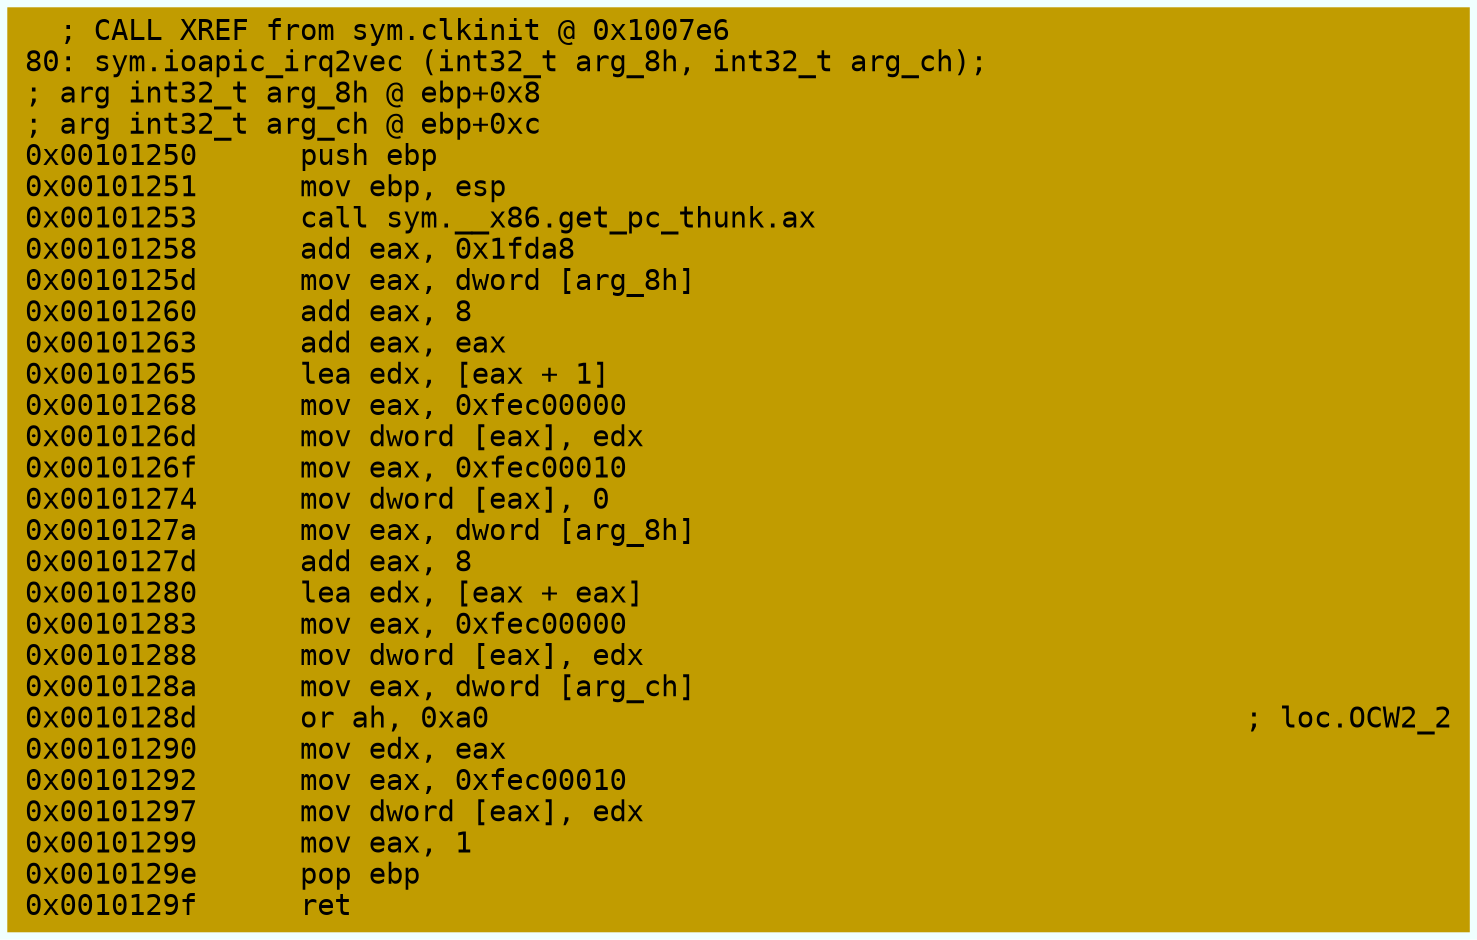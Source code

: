 digraph code {
	graph [bgcolor=azure fontsize=8 fontname="Courier" splines="ortho"];
	node [fillcolor=gray style=filled shape=box];
	edge [arrowhead="normal"];
	"0x00101250" [URL="sym.ioapic_irq2vec/0x00101250", fillcolor="#c19c00",color="#c19c00", fontname="Courier",label="  ; CALL XREF from sym.clkinit @ 0x1007e6\l80: sym.ioapic_irq2vec (int32_t arg_8h, int32_t arg_ch);\l; arg int32_t arg_8h @ ebp+0x8\l; arg int32_t arg_ch @ ebp+0xc\l0x00101250      push ebp\l0x00101251      mov ebp, esp\l0x00101253      call sym.__x86.get_pc_thunk.ax\l0x00101258      add eax, 0x1fda8\l0x0010125d      mov eax, dword [arg_8h]\l0x00101260      add eax, 8\l0x00101263      add eax, eax\l0x00101265      lea edx, [eax + 1]\l0x00101268      mov eax, 0xfec00000\l0x0010126d      mov dword [eax], edx\l0x0010126f      mov eax, 0xfec00010\l0x00101274      mov dword [eax], 0\l0x0010127a      mov eax, dword [arg_8h]\l0x0010127d      add eax, 8\l0x00101280      lea edx, [eax + eax]\l0x00101283      mov eax, 0xfec00000\l0x00101288      mov dword [eax], edx\l0x0010128a      mov eax, dword [arg_ch]\l0x0010128d      or ah, 0xa0                                            ; loc.OCW2_2\l0x00101290      mov edx, eax\l0x00101292      mov eax, 0xfec00010\l0x00101297      mov dword [eax], edx\l0x00101299      mov eax, 1\l0x0010129e      pop ebp\l0x0010129f      ret\l"]
}
